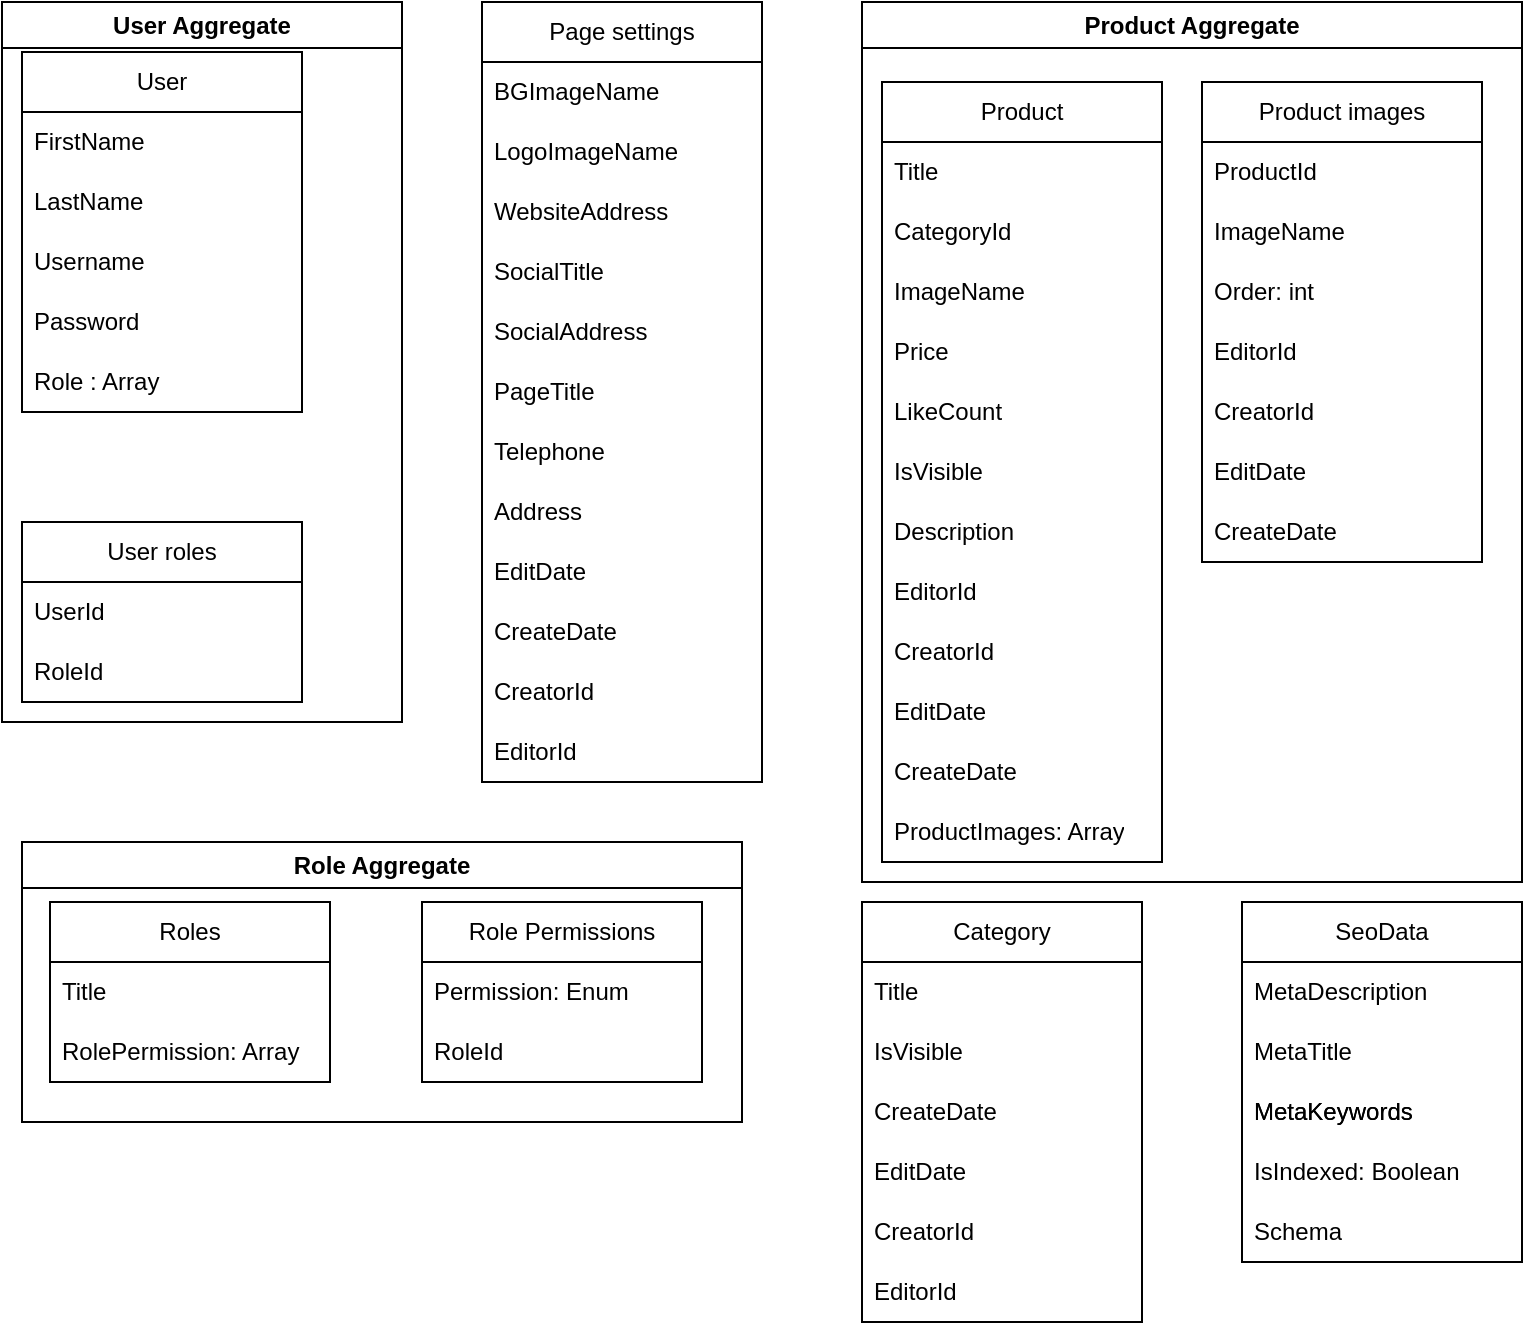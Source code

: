 <mxfile version="24.7.7">
  <diagram id="C5RBs43oDa-KdzZeNtuy" name="Page-1">
    <mxGraphModel dx="980" dy="680" grid="1" gridSize="10" guides="1" tooltips="1" connect="1" arrows="1" fold="1" page="1" pageScale="1" pageWidth="827" pageHeight="1169" math="0" shadow="0">
      <root>
        <mxCell id="WIyWlLk6GJQsqaUBKTNV-0" />
        <mxCell id="WIyWlLk6GJQsqaUBKTNV-1" parent="WIyWlLk6GJQsqaUBKTNV-0" />
        <mxCell id="OFUmfAQ26m3KpiKykl-N-12" value="Category" style="swimlane;fontStyle=0;childLayout=stackLayout;horizontal=1;startSize=30;horizontalStack=0;resizeParent=1;resizeParentMax=0;resizeLast=0;collapsible=1;marginBottom=0;whiteSpace=wrap;html=1;" vertex="1" parent="WIyWlLk6GJQsqaUBKTNV-1">
          <mxGeometry x="450" y="830" width="140" height="210" as="geometry" />
        </mxCell>
        <mxCell id="OFUmfAQ26m3KpiKykl-N-13" value="Title" style="text;strokeColor=none;fillColor=none;align=left;verticalAlign=middle;spacingLeft=4;spacingRight=4;overflow=hidden;points=[[0,0.5],[1,0.5]];portConstraint=eastwest;rotatable=0;whiteSpace=wrap;html=1;" vertex="1" parent="OFUmfAQ26m3KpiKykl-N-12">
          <mxGeometry y="30" width="140" height="30" as="geometry" />
        </mxCell>
        <mxCell id="OFUmfAQ26m3KpiKykl-N-50" value="IsVisible" style="text;strokeColor=none;fillColor=none;align=left;verticalAlign=middle;spacingLeft=4;spacingRight=4;overflow=hidden;points=[[0,0.5],[1,0.5]];portConstraint=eastwest;rotatable=0;whiteSpace=wrap;html=1;" vertex="1" parent="OFUmfAQ26m3KpiKykl-N-12">
          <mxGeometry y="60" width="140" height="30" as="geometry" />
        </mxCell>
        <mxCell id="OFUmfAQ26m3KpiKykl-N-51" value="CreateDate" style="text;strokeColor=none;fillColor=none;align=left;verticalAlign=middle;spacingLeft=4;spacingRight=4;overflow=hidden;points=[[0,0.5],[1,0.5]];portConstraint=eastwest;rotatable=0;whiteSpace=wrap;html=1;" vertex="1" parent="OFUmfAQ26m3KpiKykl-N-12">
          <mxGeometry y="90" width="140" height="30" as="geometry" />
        </mxCell>
        <mxCell id="OFUmfAQ26m3KpiKykl-N-49" value="EditDate" style="text;strokeColor=none;fillColor=none;align=left;verticalAlign=middle;spacingLeft=4;spacingRight=4;overflow=hidden;points=[[0,0.5],[1,0.5]];portConstraint=eastwest;rotatable=0;whiteSpace=wrap;html=1;" vertex="1" parent="OFUmfAQ26m3KpiKykl-N-12">
          <mxGeometry y="120" width="140" height="30" as="geometry" />
        </mxCell>
        <mxCell id="OFUmfAQ26m3KpiKykl-N-52" value="CreatorId" style="text;strokeColor=none;fillColor=none;align=left;verticalAlign=middle;spacingLeft=4;spacingRight=4;overflow=hidden;points=[[0,0.5],[1,0.5]];portConstraint=eastwest;rotatable=0;whiteSpace=wrap;html=1;" vertex="1" parent="OFUmfAQ26m3KpiKykl-N-12">
          <mxGeometry y="150" width="140" height="30" as="geometry" />
        </mxCell>
        <mxCell id="OFUmfAQ26m3KpiKykl-N-14" value="EditorId" style="text;strokeColor=none;fillColor=none;align=left;verticalAlign=middle;spacingLeft=4;spacingRight=4;overflow=hidden;points=[[0,0.5],[1,0.5]];portConstraint=eastwest;rotatable=0;whiteSpace=wrap;html=1;" vertex="1" parent="OFUmfAQ26m3KpiKykl-N-12">
          <mxGeometry y="180" width="140" height="30" as="geometry" />
        </mxCell>
        <mxCell id="OFUmfAQ26m3KpiKykl-N-20" value="Page settings" style="swimlane;fontStyle=0;childLayout=stackLayout;horizontal=1;startSize=30;horizontalStack=0;resizeParent=1;resizeParentMax=0;resizeLast=0;collapsible=1;marginBottom=0;whiteSpace=wrap;html=1;" vertex="1" parent="WIyWlLk6GJQsqaUBKTNV-1">
          <mxGeometry x="260" y="380" width="140" height="390" as="geometry" />
        </mxCell>
        <mxCell id="OFUmfAQ26m3KpiKykl-N-21" value="BGImageName" style="text;strokeColor=none;fillColor=none;align=left;verticalAlign=middle;spacingLeft=4;spacingRight=4;overflow=hidden;points=[[0,0.5],[1,0.5]];portConstraint=eastwest;rotatable=0;whiteSpace=wrap;html=1;" vertex="1" parent="OFUmfAQ26m3KpiKykl-N-20">
          <mxGeometry y="30" width="140" height="30" as="geometry" />
        </mxCell>
        <mxCell id="OFUmfAQ26m3KpiKykl-N-22" value="LogoImageName" style="text;strokeColor=none;fillColor=none;align=left;verticalAlign=middle;spacingLeft=4;spacingRight=4;overflow=hidden;points=[[0,0.5],[1,0.5]];portConstraint=eastwest;rotatable=0;whiteSpace=wrap;html=1;" vertex="1" parent="OFUmfAQ26m3KpiKykl-N-20">
          <mxGeometry y="60" width="140" height="30" as="geometry" />
        </mxCell>
        <mxCell id="OFUmfAQ26m3KpiKykl-N-23" value="WebsiteAddress" style="text;strokeColor=none;fillColor=none;align=left;verticalAlign=middle;spacingLeft=4;spacingRight=4;overflow=hidden;points=[[0,0.5],[1,0.5]];portConstraint=eastwest;rotatable=0;whiteSpace=wrap;html=1;" vertex="1" parent="OFUmfAQ26m3KpiKykl-N-20">
          <mxGeometry y="90" width="140" height="30" as="geometry" />
        </mxCell>
        <mxCell id="OFUmfAQ26m3KpiKykl-N-41" value="SocialTitle" style="text;strokeColor=none;fillColor=none;align=left;verticalAlign=middle;spacingLeft=4;spacingRight=4;overflow=hidden;points=[[0,0.5],[1,0.5]];portConstraint=eastwest;rotatable=0;whiteSpace=wrap;html=1;" vertex="1" parent="OFUmfAQ26m3KpiKykl-N-20">
          <mxGeometry y="120" width="140" height="30" as="geometry" />
        </mxCell>
        <mxCell id="OFUmfAQ26m3KpiKykl-N-42" value="SocialAddress" style="text;strokeColor=none;fillColor=none;align=left;verticalAlign=middle;spacingLeft=4;spacingRight=4;overflow=hidden;points=[[0,0.5],[1,0.5]];portConstraint=eastwest;rotatable=0;whiteSpace=wrap;html=1;" vertex="1" parent="OFUmfAQ26m3KpiKykl-N-20">
          <mxGeometry y="150" width="140" height="30" as="geometry" />
        </mxCell>
        <mxCell id="OFUmfAQ26m3KpiKykl-N-45" value="PageTitle" style="text;strokeColor=none;fillColor=none;align=left;verticalAlign=middle;spacingLeft=4;spacingRight=4;overflow=hidden;points=[[0,0.5],[1,0.5]];portConstraint=eastwest;rotatable=0;whiteSpace=wrap;html=1;" vertex="1" parent="OFUmfAQ26m3KpiKykl-N-20">
          <mxGeometry y="180" width="140" height="30" as="geometry" />
        </mxCell>
        <mxCell id="OFUmfAQ26m3KpiKykl-N-44" value="Telephone" style="text;strokeColor=none;fillColor=none;align=left;verticalAlign=middle;spacingLeft=4;spacingRight=4;overflow=hidden;points=[[0,0.5],[1,0.5]];portConstraint=eastwest;rotatable=0;whiteSpace=wrap;html=1;" vertex="1" parent="OFUmfAQ26m3KpiKykl-N-20">
          <mxGeometry y="210" width="140" height="30" as="geometry" />
        </mxCell>
        <mxCell id="OFUmfAQ26m3KpiKykl-N-43" value="Address" style="text;strokeColor=none;fillColor=none;align=left;verticalAlign=middle;spacingLeft=4;spacingRight=4;overflow=hidden;points=[[0,0.5],[1,0.5]];portConstraint=eastwest;rotatable=0;whiteSpace=wrap;html=1;" vertex="1" parent="OFUmfAQ26m3KpiKykl-N-20">
          <mxGeometry y="240" width="140" height="30" as="geometry" />
        </mxCell>
        <mxCell id="OFUmfAQ26m3KpiKykl-N-54" value="EditDate" style="text;strokeColor=none;fillColor=none;align=left;verticalAlign=middle;spacingLeft=4;spacingRight=4;overflow=hidden;points=[[0,0.5],[1,0.5]];portConstraint=eastwest;rotatable=0;whiteSpace=wrap;html=1;" vertex="1" parent="OFUmfAQ26m3KpiKykl-N-20">
          <mxGeometry y="270" width="140" height="30" as="geometry" />
        </mxCell>
        <mxCell id="OFUmfAQ26m3KpiKykl-N-53" value="CreateDate" style="text;strokeColor=none;fillColor=none;align=left;verticalAlign=middle;spacingLeft=4;spacingRight=4;overflow=hidden;points=[[0,0.5],[1,0.5]];portConstraint=eastwest;rotatable=0;whiteSpace=wrap;html=1;" vertex="1" parent="OFUmfAQ26m3KpiKykl-N-20">
          <mxGeometry y="300" width="140" height="30" as="geometry" />
        </mxCell>
        <mxCell id="OFUmfAQ26m3KpiKykl-N-55" value="CreatorId" style="text;strokeColor=none;fillColor=none;align=left;verticalAlign=middle;spacingLeft=4;spacingRight=4;overflow=hidden;points=[[0,0.5],[1,0.5]];portConstraint=eastwest;rotatable=0;whiteSpace=wrap;html=1;" vertex="1" parent="OFUmfAQ26m3KpiKykl-N-20">
          <mxGeometry y="330" width="140" height="30" as="geometry" />
        </mxCell>
        <mxCell id="OFUmfAQ26m3KpiKykl-N-56" value="EditorId" style="text;strokeColor=none;fillColor=none;align=left;verticalAlign=middle;spacingLeft=4;spacingRight=4;overflow=hidden;points=[[0,0.5],[1,0.5]];portConstraint=eastwest;rotatable=0;whiteSpace=wrap;html=1;" vertex="1" parent="OFUmfAQ26m3KpiKykl-N-20">
          <mxGeometry y="360" width="140" height="30" as="geometry" />
        </mxCell>
        <mxCell id="OFUmfAQ26m3KpiKykl-N-32" value="User Aggregate" style="swimlane;whiteSpace=wrap;html=1;" vertex="1" parent="WIyWlLk6GJQsqaUBKTNV-1">
          <mxGeometry x="20" y="380" width="200" height="360" as="geometry" />
        </mxCell>
        <mxCell id="OFUmfAQ26m3KpiKykl-N-8" value="User" style="swimlane;fontStyle=0;childLayout=stackLayout;horizontal=1;startSize=30;horizontalStack=0;resizeParent=1;resizeParentMax=0;resizeLast=0;collapsible=1;marginBottom=0;whiteSpace=wrap;html=1;" vertex="1" parent="OFUmfAQ26m3KpiKykl-N-32">
          <mxGeometry x="10" y="25" width="140" height="180" as="geometry" />
        </mxCell>
        <mxCell id="OFUmfAQ26m3KpiKykl-N-9" value="FirstName" style="text;strokeColor=none;fillColor=none;align=left;verticalAlign=middle;spacingLeft=4;spacingRight=4;overflow=hidden;points=[[0,0.5],[1,0.5]];portConstraint=eastwest;rotatable=0;whiteSpace=wrap;html=1;" vertex="1" parent="OFUmfAQ26m3KpiKykl-N-8">
          <mxGeometry y="30" width="140" height="30" as="geometry" />
        </mxCell>
        <mxCell id="OFUmfAQ26m3KpiKykl-N-10" value="LastName" style="text;strokeColor=none;fillColor=none;align=left;verticalAlign=middle;spacingLeft=4;spacingRight=4;overflow=hidden;points=[[0,0.5],[1,0.5]];portConstraint=eastwest;rotatable=0;whiteSpace=wrap;html=1;" vertex="1" parent="OFUmfAQ26m3KpiKykl-N-8">
          <mxGeometry y="60" width="140" height="30" as="geometry" />
        </mxCell>
        <mxCell id="OFUmfAQ26m3KpiKykl-N-11" value="Username" style="text;strokeColor=none;fillColor=none;align=left;verticalAlign=middle;spacingLeft=4;spacingRight=4;overflow=hidden;points=[[0,0.5],[1,0.5]];portConstraint=eastwest;rotatable=0;whiteSpace=wrap;html=1;" vertex="1" parent="OFUmfAQ26m3KpiKykl-N-8">
          <mxGeometry y="90" width="140" height="30" as="geometry" />
        </mxCell>
        <mxCell id="OFUmfAQ26m3KpiKykl-N-66" value="Password" style="text;strokeColor=none;fillColor=none;align=left;verticalAlign=middle;spacingLeft=4;spacingRight=4;overflow=hidden;points=[[0,0.5],[1,0.5]];portConstraint=eastwest;rotatable=0;whiteSpace=wrap;html=1;" vertex="1" parent="OFUmfAQ26m3KpiKykl-N-8">
          <mxGeometry y="120" width="140" height="30" as="geometry" />
        </mxCell>
        <mxCell id="OFUmfAQ26m3KpiKykl-N-67" value="Role : Array" style="text;strokeColor=none;fillColor=none;align=left;verticalAlign=middle;spacingLeft=4;spacingRight=4;overflow=hidden;points=[[0,0.5],[1,0.5]];portConstraint=eastwest;rotatable=0;whiteSpace=wrap;html=1;" vertex="1" parent="OFUmfAQ26m3KpiKykl-N-8">
          <mxGeometry y="150" width="140" height="30" as="geometry" />
        </mxCell>
        <mxCell id="OFUmfAQ26m3KpiKykl-N-24" value="User roles" style="swimlane;fontStyle=0;childLayout=stackLayout;horizontal=1;startSize=30;horizontalStack=0;resizeParent=1;resizeParentMax=0;resizeLast=0;collapsible=1;marginBottom=0;whiteSpace=wrap;html=1;" vertex="1" parent="OFUmfAQ26m3KpiKykl-N-32">
          <mxGeometry x="10" y="260" width="140" height="90" as="geometry" />
        </mxCell>
        <mxCell id="OFUmfAQ26m3KpiKykl-N-25" value="UserId" style="text;strokeColor=none;fillColor=none;align=left;verticalAlign=middle;spacingLeft=4;spacingRight=4;overflow=hidden;points=[[0,0.5],[1,0.5]];portConstraint=eastwest;rotatable=0;whiteSpace=wrap;html=1;" vertex="1" parent="OFUmfAQ26m3KpiKykl-N-24">
          <mxGeometry y="30" width="140" height="30" as="geometry" />
        </mxCell>
        <mxCell id="OFUmfAQ26m3KpiKykl-N-26" value="RoleId" style="text;strokeColor=none;fillColor=none;align=left;verticalAlign=middle;spacingLeft=4;spacingRight=4;overflow=hidden;points=[[0,0.5],[1,0.5]];portConstraint=eastwest;rotatable=0;whiteSpace=wrap;html=1;" vertex="1" parent="OFUmfAQ26m3KpiKykl-N-24">
          <mxGeometry y="60" width="140" height="30" as="geometry" />
        </mxCell>
        <mxCell id="OFUmfAQ26m3KpiKykl-N-33" value="Product Aggregate" style="swimlane;whiteSpace=wrap;html=1;startSize=23;" vertex="1" parent="WIyWlLk6GJQsqaUBKTNV-1">
          <mxGeometry x="450" y="380" width="330" height="440" as="geometry" />
        </mxCell>
        <mxCell id="OFUmfAQ26m3KpiKykl-N-0" value="Product" style="swimlane;fontStyle=0;childLayout=stackLayout;horizontal=1;startSize=30;horizontalStack=0;resizeParent=1;resizeParentMax=0;resizeLast=0;collapsible=1;marginBottom=0;whiteSpace=wrap;html=1;" vertex="1" parent="OFUmfAQ26m3KpiKykl-N-33">
          <mxGeometry x="10" y="40" width="140" height="390" as="geometry" />
        </mxCell>
        <mxCell id="OFUmfAQ26m3KpiKykl-N-1" value="Title" style="text;strokeColor=none;fillColor=none;align=left;verticalAlign=middle;spacingLeft=4;spacingRight=4;overflow=hidden;points=[[0,0.5],[1,0.5]];portConstraint=eastwest;rotatable=0;whiteSpace=wrap;html=1;" vertex="1" parent="OFUmfAQ26m3KpiKykl-N-0">
          <mxGeometry y="30" width="140" height="30" as="geometry" />
        </mxCell>
        <mxCell id="OFUmfAQ26m3KpiKykl-N-65" value="CategoryId" style="text;strokeColor=none;fillColor=none;align=left;verticalAlign=middle;spacingLeft=4;spacingRight=4;overflow=hidden;points=[[0,0.5],[1,0.5]];portConstraint=eastwest;rotatable=0;whiteSpace=wrap;html=1;" vertex="1" parent="OFUmfAQ26m3KpiKykl-N-0">
          <mxGeometry y="60" width="140" height="30" as="geometry" />
        </mxCell>
        <mxCell id="OFUmfAQ26m3KpiKykl-N-2" value="ImageName" style="text;strokeColor=none;fillColor=none;align=left;verticalAlign=middle;spacingLeft=4;spacingRight=4;overflow=hidden;points=[[0,0.5],[1,0.5]];portConstraint=eastwest;rotatable=0;whiteSpace=wrap;html=1;" vertex="1" parent="OFUmfAQ26m3KpiKykl-N-0">
          <mxGeometry y="90" width="140" height="30" as="geometry" />
        </mxCell>
        <mxCell id="OFUmfAQ26m3KpiKykl-N-46" value="Price" style="text;strokeColor=none;fillColor=none;align=left;verticalAlign=middle;spacingLeft=4;spacingRight=4;overflow=hidden;points=[[0,0.5],[1,0.5]];portConstraint=eastwest;rotatable=0;whiteSpace=wrap;html=1;" vertex="1" parent="OFUmfAQ26m3KpiKykl-N-0">
          <mxGeometry y="120" width="140" height="30" as="geometry" />
        </mxCell>
        <mxCell id="OFUmfAQ26m3KpiKykl-N-3" value="LikeCount" style="text;strokeColor=none;fillColor=none;align=left;verticalAlign=middle;spacingLeft=4;spacingRight=4;overflow=hidden;points=[[0,0.5],[1,0.5]];portConstraint=eastwest;rotatable=0;whiteSpace=wrap;html=1;" vertex="1" parent="OFUmfAQ26m3KpiKykl-N-0">
          <mxGeometry y="150" width="140" height="30" as="geometry" />
        </mxCell>
        <mxCell id="OFUmfAQ26m3KpiKykl-N-47" value="IsVisible" style="text;strokeColor=none;fillColor=none;align=left;verticalAlign=middle;spacingLeft=4;spacingRight=4;overflow=hidden;points=[[0,0.5],[1,0.5]];portConstraint=eastwest;rotatable=0;whiteSpace=wrap;html=1;" vertex="1" parent="OFUmfAQ26m3KpiKykl-N-0">
          <mxGeometry y="180" width="140" height="30" as="geometry" />
        </mxCell>
        <mxCell id="OFUmfAQ26m3KpiKykl-N-68" value="Description" style="text;strokeColor=none;fillColor=none;align=left;verticalAlign=middle;spacingLeft=4;spacingRight=4;overflow=hidden;points=[[0,0.5],[1,0.5]];portConstraint=eastwest;rotatable=0;whiteSpace=wrap;html=1;" vertex="1" parent="OFUmfAQ26m3KpiKykl-N-0">
          <mxGeometry y="210" width="140" height="30" as="geometry" />
        </mxCell>
        <mxCell id="OFUmfAQ26m3KpiKykl-N-60" value="EditorId" style="text;strokeColor=none;fillColor=none;align=left;verticalAlign=middle;spacingLeft=4;spacingRight=4;overflow=hidden;points=[[0,0.5],[1,0.5]];portConstraint=eastwest;rotatable=0;whiteSpace=wrap;html=1;" vertex="1" parent="OFUmfAQ26m3KpiKykl-N-0">
          <mxGeometry y="240" width="140" height="30" as="geometry" />
        </mxCell>
        <mxCell id="OFUmfAQ26m3KpiKykl-N-59" value="CreatorId" style="text;strokeColor=none;fillColor=none;align=left;verticalAlign=middle;spacingLeft=4;spacingRight=4;overflow=hidden;points=[[0,0.5],[1,0.5]];portConstraint=eastwest;rotatable=0;whiteSpace=wrap;html=1;" vertex="1" parent="OFUmfAQ26m3KpiKykl-N-0">
          <mxGeometry y="270" width="140" height="30" as="geometry" />
        </mxCell>
        <mxCell id="OFUmfAQ26m3KpiKykl-N-58" value="EditDate" style="text;strokeColor=none;fillColor=none;align=left;verticalAlign=middle;spacingLeft=4;spacingRight=4;overflow=hidden;points=[[0,0.5],[1,0.5]];portConstraint=eastwest;rotatable=0;whiteSpace=wrap;html=1;" vertex="1" parent="OFUmfAQ26m3KpiKykl-N-0">
          <mxGeometry y="300" width="140" height="30" as="geometry" />
        </mxCell>
        <mxCell id="OFUmfAQ26m3KpiKykl-N-57" value="CreateDate" style="text;strokeColor=none;fillColor=none;align=left;verticalAlign=middle;spacingLeft=4;spacingRight=4;overflow=hidden;points=[[0,0.5],[1,0.5]];portConstraint=eastwest;rotatable=0;whiteSpace=wrap;html=1;" vertex="1" parent="OFUmfAQ26m3KpiKykl-N-0">
          <mxGeometry y="330" width="140" height="30" as="geometry" />
        </mxCell>
        <mxCell id="OFUmfAQ26m3KpiKykl-N-48" value="ProductImages: Array" style="text;strokeColor=none;fillColor=none;align=left;verticalAlign=middle;spacingLeft=4;spacingRight=4;overflow=hidden;points=[[0,0.5],[1,0.5]];portConstraint=eastwest;rotatable=0;whiteSpace=wrap;html=1;" vertex="1" parent="OFUmfAQ26m3KpiKykl-N-0">
          <mxGeometry y="360" width="140" height="30" as="geometry" />
        </mxCell>
        <mxCell id="OFUmfAQ26m3KpiKykl-N-4" value="Product images" style="swimlane;fontStyle=0;childLayout=stackLayout;horizontal=1;startSize=30;horizontalStack=0;resizeParent=1;resizeParentMax=0;resizeLast=0;collapsible=1;marginBottom=0;whiteSpace=wrap;html=1;" vertex="1" parent="OFUmfAQ26m3KpiKykl-N-33">
          <mxGeometry x="170" y="40" width="140" height="240" as="geometry" />
        </mxCell>
        <mxCell id="OFUmfAQ26m3KpiKykl-N-5" value="ProductId" style="text;strokeColor=none;fillColor=none;align=left;verticalAlign=middle;spacingLeft=4;spacingRight=4;overflow=hidden;points=[[0,0.5],[1,0.5]];portConstraint=eastwest;rotatable=0;whiteSpace=wrap;html=1;" vertex="1" parent="OFUmfAQ26m3KpiKykl-N-4">
          <mxGeometry y="30" width="140" height="30" as="geometry" />
        </mxCell>
        <mxCell id="OFUmfAQ26m3KpiKykl-N-6" value="ImageName" style="text;strokeColor=none;fillColor=none;align=left;verticalAlign=middle;spacingLeft=4;spacingRight=4;overflow=hidden;points=[[0,0.5],[1,0.5]];portConstraint=eastwest;rotatable=0;whiteSpace=wrap;html=1;" vertex="1" parent="OFUmfAQ26m3KpiKykl-N-4">
          <mxGeometry y="60" width="140" height="30" as="geometry" />
        </mxCell>
        <mxCell id="OFUmfAQ26m3KpiKykl-N-76" value="Order: int" style="text;strokeColor=none;fillColor=none;align=left;verticalAlign=middle;spacingLeft=4;spacingRight=4;overflow=hidden;points=[[0,0.5],[1,0.5]];portConstraint=eastwest;rotatable=0;whiteSpace=wrap;html=1;" vertex="1" parent="OFUmfAQ26m3KpiKykl-N-4">
          <mxGeometry y="90" width="140" height="30" as="geometry" />
        </mxCell>
        <mxCell id="OFUmfAQ26m3KpiKykl-N-64" value="EditorId" style="text;strokeColor=none;fillColor=none;align=left;verticalAlign=middle;spacingLeft=4;spacingRight=4;overflow=hidden;points=[[0,0.5],[1,0.5]];portConstraint=eastwest;rotatable=0;whiteSpace=wrap;html=1;" vertex="1" parent="OFUmfAQ26m3KpiKykl-N-4">
          <mxGeometry y="120" width="140" height="30" as="geometry" />
        </mxCell>
        <mxCell id="OFUmfAQ26m3KpiKykl-N-63" value="CreatorId" style="text;strokeColor=none;fillColor=none;align=left;verticalAlign=middle;spacingLeft=4;spacingRight=4;overflow=hidden;points=[[0,0.5],[1,0.5]];portConstraint=eastwest;rotatable=0;whiteSpace=wrap;html=1;" vertex="1" parent="OFUmfAQ26m3KpiKykl-N-4">
          <mxGeometry y="150" width="140" height="30" as="geometry" />
        </mxCell>
        <mxCell id="OFUmfAQ26m3KpiKykl-N-62" value="EditDate" style="text;strokeColor=none;fillColor=none;align=left;verticalAlign=middle;spacingLeft=4;spacingRight=4;overflow=hidden;points=[[0,0.5],[1,0.5]];portConstraint=eastwest;rotatable=0;whiteSpace=wrap;html=1;" vertex="1" parent="OFUmfAQ26m3KpiKykl-N-4">
          <mxGeometry y="180" width="140" height="30" as="geometry" />
        </mxCell>
        <mxCell id="OFUmfAQ26m3KpiKykl-N-61" value="CreateDate" style="text;strokeColor=none;fillColor=none;align=left;verticalAlign=middle;spacingLeft=4;spacingRight=4;overflow=hidden;points=[[0,0.5],[1,0.5]];portConstraint=eastwest;rotatable=0;whiteSpace=wrap;html=1;" vertex="1" parent="OFUmfAQ26m3KpiKykl-N-4">
          <mxGeometry y="210" width="140" height="30" as="geometry" />
        </mxCell>
        <mxCell id="OFUmfAQ26m3KpiKykl-N-40" value="Role Aggregate" style="swimlane;whiteSpace=wrap;html=1;" vertex="1" parent="WIyWlLk6GJQsqaUBKTNV-1">
          <mxGeometry x="30" y="800" width="360" height="140" as="geometry" />
        </mxCell>
        <mxCell id="OFUmfAQ26m3KpiKykl-N-36" value="Role Permissions" style="swimlane;fontStyle=0;childLayout=stackLayout;horizontal=1;startSize=30;horizontalStack=0;resizeParent=1;resizeParentMax=0;resizeLast=0;collapsible=1;marginBottom=0;whiteSpace=wrap;html=1;" vertex="1" parent="OFUmfAQ26m3KpiKykl-N-40">
          <mxGeometry x="200" y="30" width="140" height="90" as="geometry" />
        </mxCell>
        <mxCell id="OFUmfAQ26m3KpiKykl-N-37" value="Permission: Enum" style="text;strokeColor=none;fillColor=none;align=left;verticalAlign=middle;spacingLeft=4;spacingRight=4;overflow=hidden;points=[[0,0.5],[1,0.5]];portConstraint=eastwest;rotatable=0;whiteSpace=wrap;html=1;" vertex="1" parent="OFUmfAQ26m3KpiKykl-N-36">
          <mxGeometry y="30" width="140" height="30" as="geometry" />
        </mxCell>
        <mxCell id="OFUmfAQ26m3KpiKykl-N-38" value="RoleId" style="text;strokeColor=none;fillColor=none;align=left;verticalAlign=middle;spacingLeft=4;spacingRight=4;overflow=hidden;points=[[0,0.5],[1,0.5]];portConstraint=eastwest;rotatable=0;whiteSpace=wrap;html=1;" vertex="1" parent="OFUmfAQ26m3KpiKykl-N-36">
          <mxGeometry y="60" width="140" height="30" as="geometry" />
        </mxCell>
        <mxCell id="OFUmfAQ26m3KpiKykl-N-28" value="Roles" style="swimlane;fontStyle=0;childLayout=stackLayout;horizontal=1;startSize=30;horizontalStack=0;resizeParent=1;resizeParentMax=0;resizeLast=0;collapsible=1;marginBottom=0;whiteSpace=wrap;html=1;" vertex="1" parent="OFUmfAQ26m3KpiKykl-N-40">
          <mxGeometry x="14" y="30" width="140" height="90" as="geometry" />
        </mxCell>
        <mxCell id="OFUmfAQ26m3KpiKykl-N-29" value="Title" style="text;strokeColor=none;fillColor=none;align=left;verticalAlign=middle;spacingLeft=4;spacingRight=4;overflow=hidden;points=[[0,0.5],[1,0.5]];portConstraint=eastwest;rotatable=0;whiteSpace=wrap;html=1;" vertex="1" parent="OFUmfAQ26m3KpiKykl-N-28">
          <mxGeometry y="30" width="140" height="30" as="geometry" />
        </mxCell>
        <mxCell id="OFUmfAQ26m3KpiKykl-N-30" value="RolePermission: Array" style="text;strokeColor=none;fillColor=none;align=left;verticalAlign=middle;spacingLeft=4;spacingRight=4;overflow=hidden;points=[[0,0.5],[1,0.5]];portConstraint=eastwest;rotatable=0;whiteSpace=wrap;html=1;" vertex="1" parent="OFUmfAQ26m3KpiKykl-N-28">
          <mxGeometry y="60" width="140" height="30" as="geometry" />
        </mxCell>
        <mxCell id="OFUmfAQ26m3KpiKykl-N-69" value="SeoData" style="swimlane;fontStyle=0;childLayout=stackLayout;horizontal=1;startSize=30;horizontalStack=0;resizeParent=1;resizeParentMax=0;resizeLast=0;collapsible=1;marginBottom=0;whiteSpace=wrap;html=1;" vertex="1" parent="WIyWlLk6GJQsqaUBKTNV-1">
          <mxGeometry x="640" y="830" width="140" height="180" as="geometry" />
        </mxCell>
        <mxCell id="OFUmfAQ26m3KpiKykl-N-70" value="MetaDescription" style="text;strokeColor=none;fillColor=none;align=left;verticalAlign=middle;spacingLeft=4;spacingRight=4;overflow=hidden;points=[[0,0.5],[1,0.5]];portConstraint=eastwest;rotatable=0;whiteSpace=wrap;html=1;" vertex="1" parent="OFUmfAQ26m3KpiKykl-N-69">
          <mxGeometry y="30" width="140" height="30" as="geometry" />
        </mxCell>
        <mxCell id="OFUmfAQ26m3KpiKykl-N-71" value="MetaTitle" style="text;strokeColor=none;fillColor=none;align=left;verticalAlign=middle;spacingLeft=4;spacingRight=4;overflow=hidden;points=[[0,0.5],[1,0.5]];portConstraint=eastwest;rotatable=0;whiteSpace=wrap;html=1;" vertex="1" parent="OFUmfAQ26m3KpiKykl-N-69">
          <mxGeometry y="60" width="140" height="30" as="geometry" />
        </mxCell>
        <mxCell id="OFUmfAQ26m3KpiKykl-N-74" value="MetaKeywords" style="text;strokeColor=none;fillColor=none;align=left;verticalAlign=middle;spacingLeft=4;spacingRight=4;overflow=hidden;points=[[0,0.5],[1,0.5]];portConstraint=eastwest;rotatable=0;whiteSpace=wrap;html=1;" vertex="1" parent="OFUmfAQ26m3KpiKykl-N-69">
          <mxGeometry y="90" width="140" height="30" as="geometry" />
        </mxCell>
        <mxCell id="OFUmfAQ26m3KpiKykl-N-75" value="IsIndexed: Boolean" style="text;strokeColor=none;fillColor=none;align=left;verticalAlign=middle;spacingLeft=4;spacingRight=4;overflow=hidden;points=[[0,0.5],[1,0.5]];portConstraint=eastwest;rotatable=0;whiteSpace=wrap;html=1;" vertex="1" parent="OFUmfAQ26m3KpiKykl-N-69">
          <mxGeometry y="120" width="140" height="30" as="geometry" />
        </mxCell>
        <mxCell id="OFUmfAQ26m3KpiKykl-N-72" value="Schema" style="text;strokeColor=none;fillColor=none;align=left;verticalAlign=middle;spacingLeft=4;spacingRight=4;overflow=hidden;points=[[0,0.5],[1,0.5]];portConstraint=eastwest;rotatable=0;whiteSpace=wrap;html=1;" vertex="1" parent="OFUmfAQ26m3KpiKykl-N-69">
          <mxGeometry y="150" width="140" height="30" as="geometry" />
        </mxCell>
        <mxCell id="OFUmfAQ26m3KpiKykl-N-73" value="MetaKeywords" style="text;strokeColor=none;fillColor=none;align=left;verticalAlign=middle;spacingLeft=4;spacingRight=4;overflow=hidden;points=[[0,0.5],[1,0.5]];portConstraint=eastwest;rotatable=0;whiteSpace=wrap;html=1;" vertex="1" parent="WIyWlLk6GJQsqaUBKTNV-1">
          <mxGeometry x="640" y="920" width="140" height="30" as="geometry" />
        </mxCell>
      </root>
    </mxGraphModel>
  </diagram>
</mxfile>
